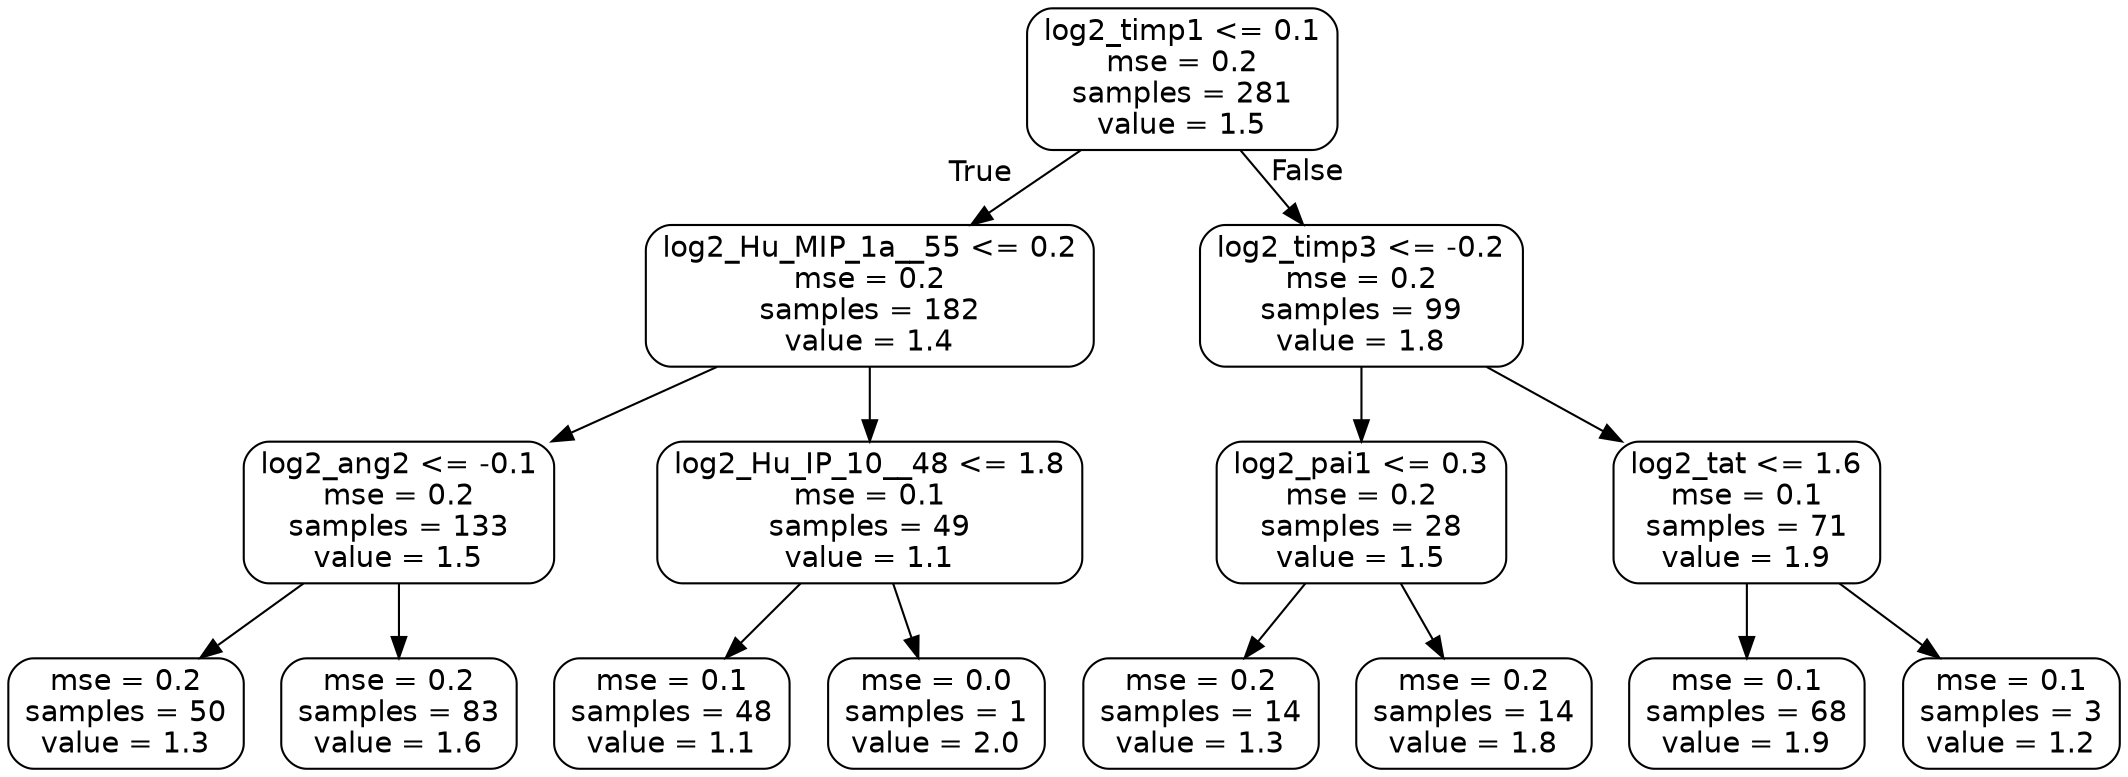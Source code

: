digraph Tree {
node [shape=box, style="rounded", color="black", fontname=helvetica] ;
edge [fontname=helvetica] ;
0 [label="log2_timp1 <= 0.1\nmse = 0.2\nsamples = 281\nvalue = 1.5"] ;
1 [label="log2_Hu_MIP_1a__55 <= 0.2\nmse = 0.2\nsamples = 182\nvalue = 1.4"] ;
0 -> 1 [labeldistance=2.5, labelangle=45, headlabel="True"] ;
2 [label="log2_ang2 <= -0.1\nmse = 0.2\nsamples = 133\nvalue = 1.5"] ;
1 -> 2 ;
3 [label="mse = 0.2\nsamples = 50\nvalue = 1.3"] ;
2 -> 3 ;
4 [label="mse = 0.2\nsamples = 83\nvalue = 1.6"] ;
2 -> 4 ;
5 [label="log2_Hu_IP_10__48 <= 1.8\nmse = 0.1\nsamples = 49\nvalue = 1.1"] ;
1 -> 5 ;
6 [label="mse = 0.1\nsamples = 48\nvalue = 1.1"] ;
5 -> 6 ;
7 [label="mse = 0.0\nsamples = 1\nvalue = 2.0"] ;
5 -> 7 ;
8 [label="log2_timp3 <= -0.2\nmse = 0.2\nsamples = 99\nvalue = 1.8"] ;
0 -> 8 [labeldistance=2.5, labelangle=-45, headlabel="False"] ;
9 [label="log2_pai1 <= 0.3\nmse = 0.2\nsamples = 28\nvalue = 1.5"] ;
8 -> 9 ;
10 [label="mse = 0.2\nsamples = 14\nvalue = 1.3"] ;
9 -> 10 ;
11 [label="mse = 0.2\nsamples = 14\nvalue = 1.8"] ;
9 -> 11 ;
12 [label="log2_tat <= 1.6\nmse = 0.1\nsamples = 71\nvalue = 1.9"] ;
8 -> 12 ;
13 [label="mse = 0.1\nsamples = 68\nvalue = 1.9"] ;
12 -> 13 ;
14 [label="mse = 0.1\nsamples = 3\nvalue = 1.2"] ;
12 -> 14 ;
}